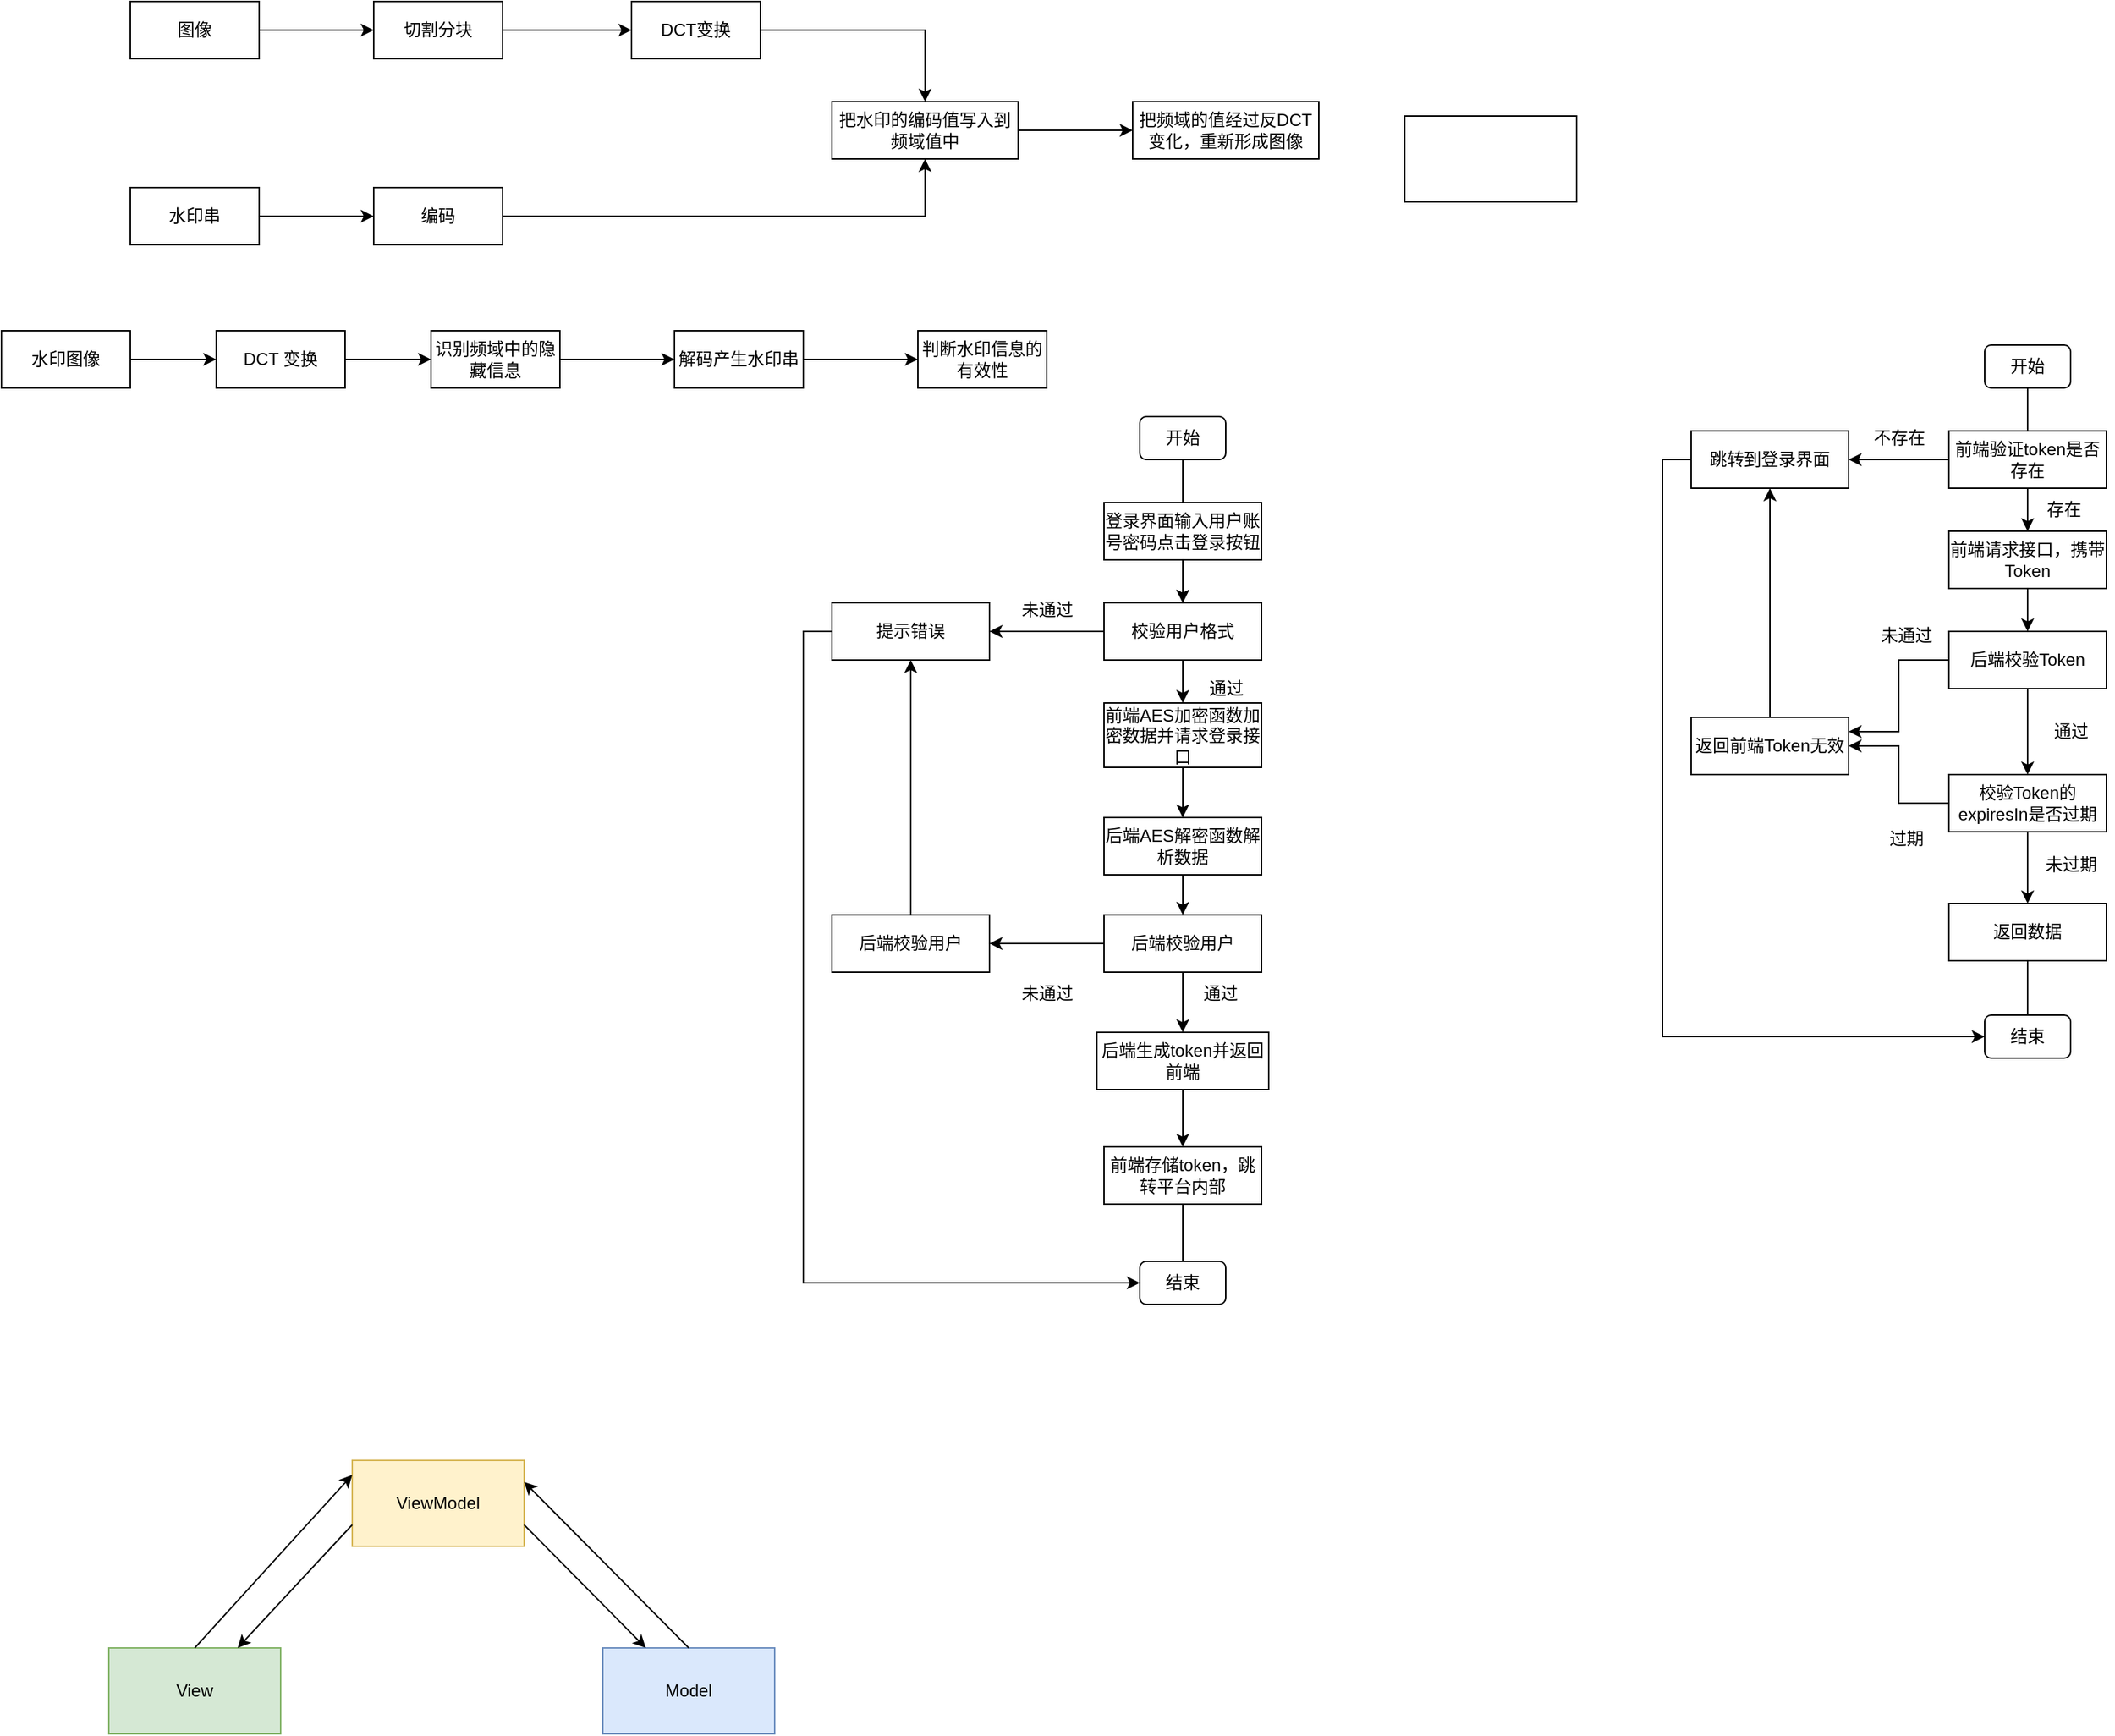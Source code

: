 <mxfile version="23.1.6" type="github">
  <diagram name="第 1 页" id="lP-zoGvPF34fVr40256u">
    <mxGraphModel dx="1781" dy="606" grid="1" gridSize="10" guides="1" tooltips="1" connect="1" arrows="1" fold="1" page="1" pageScale="1" pageWidth="827" pageHeight="1169" math="0" shadow="0">
      <root>
        <mxCell id="0" />
        <mxCell id="1" parent="0" />
        <mxCell id="g51ZoofxoQrhvGVgscI5-42" value="" style="edgeStyle=orthogonalEdgeStyle;rounded=0;orthogonalLoop=1;jettySize=auto;html=1;" parent="1" source="g51ZoofxoQrhvGVgscI5-8" target="g51ZoofxoQrhvGVgscI5-19" edge="1">
          <mxGeometry relative="1" as="geometry" />
        </mxCell>
        <mxCell id="g51ZoofxoQrhvGVgscI5-8" value="开始" style="rounded=1;whiteSpace=wrap;html=1;" parent="1" vertex="1">
          <mxGeometry x="65" y="380" width="60" height="30" as="geometry" />
        </mxCell>
        <mxCell id="g51ZoofxoQrhvGVgscI5-20" value="" style="edgeStyle=orthogonalEdgeStyle;rounded=0;orthogonalLoop=1;jettySize=auto;html=1;" parent="1" source="g51ZoofxoQrhvGVgscI5-18" target="g51ZoofxoQrhvGVgscI5-19" edge="1">
          <mxGeometry relative="1" as="geometry" />
        </mxCell>
        <mxCell id="g51ZoofxoQrhvGVgscI5-18" value="登录界面输入用户账号密码点击登录按钮" style="rounded=0;whiteSpace=wrap;html=1;" parent="1" vertex="1">
          <mxGeometry x="40" y="440" width="110" height="40" as="geometry" />
        </mxCell>
        <mxCell id="g51ZoofxoQrhvGVgscI5-23" value="" style="edgeStyle=orthogonalEdgeStyle;rounded=0;orthogonalLoop=1;jettySize=auto;html=1;" parent="1" source="g51ZoofxoQrhvGVgscI5-19" target="g51ZoofxoQrhvGVgscI5-22" edge="1">
          <mxGeometry relative="1" as="geometry" />
        </mxCell>
        <mxCell id="g51ZoofxoQrhvGVgscI5-26" value="" style="edgeStyle=orthogonalEdgeStyle;rounded=0;orthogonalLoop=1;jettySize=auto;html=1;" parent="1" source="g51ZoofxoQrhvGVgscI5-19" target="g51ZoofxoQrhvGVgscI5-25" edge="1">
          <mxGeometry relative="1" as="geometry" />
        </mxCell>
        <mxCell id="g51ZoofxoQrhvGVgscI5-19" value="校验用户格式" style="rounded=0;whiteSpace=wrap;html=1;" parent="1" vertex="1">
          <mxGeometry x="40" y="510" width="110" height="40" as="geometry" />
        </mxCell>
        <mxCell id="g51ZoofxoQrhvGVgscI5-40" style="edgeStyle=orthogonalEdgeStyle;rounded=0;orthogonalLoop=1;jettySize=auto;html=1;exitX=0;exitY=0.5;exitDx=0;exitDy=0;entryX=0;entryY=0.5;entryDx=0;entryDy=0;" parent="1" source="g51ZoofxoQrhvGVgscI5-22" target="g51ZoofxoQrhvGVgscI5-38" edge="1">
          <mxGeometry relative="1" as="geometry">
            <mxPoint x="-110" y="920" as="targetPoint" />
          </mxGeometry>
        </mxCell>
        <mxCell id="g51ZoofxoQrhvGVgscI5-22" value="提示错误" style="rounded=0;whiteSpace=wrap;html=1;" parent="1" vertex="1">
          <mxGeometry x="-150" y="510" width="110" height="40" as="geometry" />
        </mxCell>
        <mxCell id="g51ZoofxoQrhvGVgscI5-24" value="未通过" style="text;html=1;align=center;verticalAlign=middle;resizable=0;points=[];autosize=1;strokeColor=none;fillColor=none;" parent="1" vertex="1">
          <mxGeometry x="-30" y="500" width="60" height="30" as="geometry" />
        </mxCell>
        <mxCell id="g51ZoofxoQrhvGVgscI5-28" value="" style="edgeStyle=orthogonalEdgeStyle;rounded=0;orthogonalLoop=1;jettySize=auto;html=1;" parent="1" source="g51ZoofxoQrhvGVgscI5-25" target="g51ZoofxoQrhvGVgscI5-27" edge="1">
          <mxGeometry relative="1" as="geometry" />
        </mxCell>
        <mxCell id="g51ZoofxoQrhvGVgscI5-25" value="前端AES加密函数加密数据并请求登录接口" style="rounded=0;whiteSpace=wrap;html=1;" parent="1" vertex="1">
          <mxGeometry x="40" y="580" width="110" height="45" as="geometry" />
        </mxCell>
        <mxCell id="g51ZoofxoQrhvGVgscI5-30" value="" style="edgeStyle=orthogonalEdgeStyle;rounded=0;orthogonalLoop=1;jettySize=auto;html=1;" parent="1" source="g51ZoofxoQrhvGVgscI5-27" target="g51ZoofxoQrhvGVgscI5-29" edge="1">
          <mxGeometry relative="1" as="geometry" />
        </mxCell>
        <mxCell id="g51ZoofxoQrhvGVgscI5-27" value="后端AES解密函数解析数据" style="rounded=0;whiteSpace=wrap;html=1;" parent="1" vertex="1">
          <mxGeometry x="40" y="660" width="110" height="40" as="geometry" />
        </mxCell>
        <mxCell id="g51ZoofxoQrhvGVgscI5-32" value="" style="edgeStyle=orthogonalEdgeStyle;rounded=0;orthogonalLoop=1;jettySize=auto;html=1;" parent="1" source="g51ZoofxoQrhvGVgscI5-29" target="g51ZoofxoQrhvGVgscI5-31" edge="1">
          <mxGeometry relative="1" as="geometry" />
        </mxCell>
        <mxCell id="g51ZoofxoQrhvGVgscI5-35" value="" style="edgeStyle=orthogonalEdgeStyle;rounded=0;orthogonalLoop=1;jettySize=auto;html=1;" parent="1" source="g51ZoofxoQrhvGVgscI5-29" target="g51ZoofxoQrhvGVgscI5-34" edge="1">
          <mxGeometry relative="1" as="geometry" />
        </mxCell>
        <mxCell id="g51ZoofxoQrhvGVgscI5-29" value="后端校验用户" style="rounded=0;whiteSpace=wrap;html=1;" parent="1" vertex="1">
          <mxGeometry x="40" y="728" width="110" height="40" as="geometry" />
        </mxCell>
        <mxCell id="g51ZoofxoQrhvGVgscI5-39" style="edgeStyle=orthogonalEdgeStyle;rounded=0;orthogonalLoop=1;jettySize=auto;html=1;exitX=0.5;exitY=0;exitDx=0;exitDy=0;entryX=0.5;entryY=1;entryDx=0;entryDy=0;" parent="1" source="g51ZoofxoQrhvGVgscI5-31" target="g51ZoofxoQrhvGVgscI5-22" edge="1">
          <mxGeometry relative="1" as="geometry" />
        </mxCell>
        <mxCell id="g51ZoofxoQrhvGVgscI5-31" value="后端校验用户" style="rounded=0;whiteSpace=wrap;html=1;" parent="1" vertex="1">
          <mxGeometry x="-150" y="728" width="110" height="40" as="geometry" />
        </mxCell>
        <mxCell id="g51ZoofxoQrhvGVgscI5-33" value="未通过" style="text;html=1;align=center;verticalAlign=middle;resizable=0;points=[];autosize=1;strokeColor=none;fillColor=none;" parent="1" vertex="1">
          <mxGeometry x="-30" y="768" width="60" height="30" as="geometry" />
        </mxCell>
        <mxCell id="g51ZoofxoQrhvGVgscI5-37" value="" style="edgeStyle=orthogonalEdgeStyle;rounded=0;orthogonalLoop=1;jettySize=auto;html=1;" parent="1" source="g51ZoofxoQrhvGVgscI5-34" target="g51ZoofxoQrhvGVgscI5-36" edge="1">
          <mxGeometry relative="1" as="geometry" />
        </mxCell>
        <mxCell id="g51ZoofxoQrhvGVgscI5-34" value="后端生成token并返回前端" style="rounded=0;whiteSpace=wrap;html=1;" parent="1" vertex="1">
          <mxGeometry x="35" y="810" width="120" height="40" as="geometry" />
        </mxCell>
        <mxCell id="g51ZoofxoQrhvGVgscI5-41" value="" style="edgeStyle=orthogonalEdgeStyle;rounded=0;orthogonalLoop=1;jettySize=auto;html=1;endArrow=none;endFill=0;" parent="1" source="g51ZoofxoQrhvGVgscI5-36" target="g51ZoofxoQrhvGVgscI5-38" edge="1">
          <mxGeometry relative="1" as="geometry" />
        </mxCell>
        <mxCell id="g51ZoofxoQrhvGVgscI5-36" value="前端存储token，跳转平台内部" style="rounded=0;whiteSpace=wrap;html=1;" parent="1" vertex="1">
          <mxGeometry x="40" y="890" width="110" height="40" as="geometry" />
        </mxCell>
        <mxCell id="g51ZoofxoQrhvGVgscI5-38" value="结束" style="rounded=1;whiteSpace=wrap;html=1;" parent="1" vertex="1">
          <mxGeometry x="65" y="970" width="60" height="30" as="geometry" />
        </mxCell>
        <mxCell id="g51ZoofxoQrhvGVgscI5-46" style="edgeStyle=orthogonalEdgeStyle;rounded=0;orthogonalLoop=1;jettySize=auto;html=1;exitX=0.5;exitY=1;exitDx=0;exitDy=0;endArrow=none;endFill=0;entryX=0.5;entryY=0;entryDx=0;entryDy=0;" parent="1" source="g51ZoofxoQrhvGVgscI5-43" target="g51ZoofxoQrhvGVgscI5-52" edge="1">
          <mxGeometry relative="1" as="geometry" />
        </mxCell>
        <mxCell id="g51ZoofxoQrhvGVgscI5-43" value="开始" style="rounded=1;whiteSpace=wrap;html=1;" parent="1" vertex="1">
          <mxGeometry x="655" y="330" width="60" height="30" as="geometry" />
        </mxCell>
        <mxCell id="g51ZoofxoQrhvGVgscI5-48" value="" style="edgeStyle=orthogonalEdgeStyle;rounded=0;orthogonalLoop=1;jettySize=auto;html=1;" parent="1" source="g51ZoofxoQrhvGVgscI5-44" target="g51ZoofxoQrhvGVgscI5-47" edge="1">
          <mxGeometry relative="1" as="geometry" />
        </mxCell>
        <mxCell id="g51ZoofxoQrhvGVgscI5-44" value="前端请求接口，携带Token" style="rounded=0;whiteSpace=wrap;html=1;" parent="1" vertex="1">
          <mxGeometry x="630" y="460" width="110" height="40" as="geometry" />
        </mxCell>
        <mxCell id="g51ZoofxoQrhvGVgscI5-60" value="" style="edgeStyle=orthogonalEdgeStyle;rounded=0;orthogonalLoop=1;jettySize=auto;html=1;" parent="1" source="g51ZoofxoQrhvGVgscI5-47" target="g51ZoofxoQrhvGVgscI5-59" edge="1">
          <mxGeometry relative="1" as="geometry" />
        </mxCell>
        <mxCell id="g51ZoofxoQrhvGVgscI5-64" style="edgeStyle=orthogonalEdgeStyle;rounded=0;orthogonalLoop=1;jettySize=auto;html=1;exitX=0;exitY=0.5;exitDx=0;exitDy=0;entryX=1;entryY=0.25;entryDx=0;entryDy=0;" parent="1" source="g51ZoofxoQrhvGVgscI5-47" target="g51ZoofxoQrhvGVgscI5-49" edge="1">
          <mxGeometry relative="1" as="geometry" />
        </mxCell>
        <mxCell id="g51ZoofxoQrhvGVgscI5-47" value="后端校验Token" style="rounded=0;whiteSpace=wrap;html=1;" parent="1" vertex="1">
          <mxGeometry x="630" y="530" width="110" height="40" as="geometry" />
        </mxCell>
        <mxCell id="g51ZoofxoQrhvGVgscI5-58" style="edgeStyle=orthogonalEdgeStyle;rounded=0;orthogonalLoop=1;jettySize=auto;html=1;exitX=0.5;exitY=0;exitDx=0;exitDy=0;" parent="1" source="g51ZoofxoQrhvGVgscI5-49" target="g51ZoofxoQrhvGVgscI5-54" edge="1">
          <mxGeometry relative="1" as="geometry" />
        </mxCell>
        <mxCell id="g51ZoofxoQrhvGVgscI5-49" value="返回前端Token无效" style="rounded=0;whiteSpace=wrap;html=1;" parent="1" vertex="1">
          <mxGeometry x="450" y="590" width="110" height="40" as="geometry" />
        </mxCell>
        <mxCell id="g51ZoofxoQrhvGVgscI5-53" style="edgeStyle=orthogonalEdgeStyle;rounded=0;orthogonalLoop=1;jettySize=auto;html=1;exitX=0.5;exitY=1;exitDx=0;exitDy=0;" parent="1" source="g51ZoofxoQrhvGVgscI5-52" target="g51ZoofxoQrhvGVgscI5-44" edge="1">
          <mxGeometry relative="1" as="geometry" />
        </mxCell>
        <mxCell id="g51ZoofxoQrhvGVgscI5-55" value="" style="edgeStyle=orthogonalEdgeStyle;rounded=0;orthogonalLoop=1;jettySize=auto;html=1;" parent="1" source="g51ZoofxoQrhvGVgscI5-52" target="g51ZoofxoQrhvGVgscI5-54" edge="1">
          <mxGeometry relative="1" as="geometry" />
        </mxCell>
        <mxCell id="g51ZoofxoQrhvGVgscI5-52" value="前端验证token是否存在" style="rounded=0;whiteSpace=wrap;html=1;" parent="1" vertex="1">
          <mxGeometry x="630" y="390" width="110" height="40" as="geometry" />
        </mxCell>
        <mxCell id="g51ZoofxoQrhvGVgscI5-71" style="edgeStyle=orthogonalEdgeStyle;rounded=0;orthogonalLoop=1;jettySize=auto;html=1;exitX=0;exitY=0.5;exitDx=0;exitDy=0;entryX=0;entryY=0.5;entryDx=0;entryDy=0;" parent="1" source="g51ZoofxoQrhvGVgscI5-54" target="g51ZoofxoQrhvGVgscI5-69" edge="1">
          <mxGeometry relative="1" as="geometry" />
        </mxCell>
        <mxCell id="g51ZoofxoQrhvGVgscI5-54" value="跳转到登录界面" style="rounded=0;whiteSpace=wrap;html=1;" parent="1" vertex="1">
          <mxGeometry x="450" y="390" width="110" height="40" as="geometry" />
        </mxCell>
        <mxCell id="g51ZoofxoQrhvGVgscI5-63" style="edgeStyle=orthogonalEdgeStyle;rounded=0;orthogonalLoop=1;jettySize=auto;html=1;exitX=0;exitY=0.5;exitDx=0;exitDy=0;entryX=1;entryY=0.5;entryDx=0;entryDy=0;" parent="1" source="g51ZoofxoQrhvGVgscI5-59" target="g51ZoofxoQrhvGVgscI5-49" edge="1">
          <mxGeometry relative="1" as="geometry" />
        </mxCell>
        <mxCell id="g51ZoofxoQrhvGVgscI5-66" value="" style="edgeStyle=orthogonalEdgeStyle;rounded=0;orthogonalLoop=1;jettySize=auto;html=1;" parent="1" source="g51ZoofxoQrhvGVgscI5-59" target="g51ZoofxoQrhvGVgscI5-65" edge="1">
          <mxGeometry relative="1" as="geometry" />
        </mxCell>
        <mxCell id="g51ZoofxoQrhvGVgscI5-59" value="校验Token的expiresIn是否过期" style="rounded=0;whiteSpace=wrap;html=1;" parent="1" vertex="1">
          <mxGeometry x="630" y="630" width="110" height="40" as="geometry" />
        </mxCell>
        <mxCell id="g51ZoofxoQrhvGVgscI5-68" value="" style="edgeStyle=orthogonalEdgeStyle;rounded=0;orthogonalLoop=1;jettySize=auto;html=1;endArrow=none;endFill=0;entryX=0.5;entryY=0;entryDx=0;entryDy=0;" parent="1" source="g51ZoofxoQrhvGVgscI5-65" target="g51ZoofxoQrhvGVgscI5-69" edge="1">
          <mxGeometry relative="1" as="geometry">
            <mxPoint x="685" y="840" as="targetPoint" />
          </mxGeometry>
        </mxCell>
        <mxCell id="g51ZoofxoQrhvGVgscI5-65" value="返回数据" style="rounded=0;whiteSpace=wrap;html=1;" parent="1" vertex="1">
          <mxGeometry x="630" y="720" width="110" height="40" as="geometry" />
        </mxCell>
        <mxCell id="g51ZoofxoQrhvGVgscI5-69" value="结束" style="rounded=1;whiteSpace=wrap;html=1;" parent="1" vertex="1">
          <mxGeometry x="655" y="798" width="60" height="30" as="geometry" />
        </mxCell>
        <mxCell id="g51ZoofxoQrhvGVgscI5-72" value="未通过" style="text;html=1;align=center;verticalAlign=middle;resizable=0;points=[];autosize=1;strokeColor=none;fillColor=none;" parent="1" vertex="1">
          <mxGeometry x="570" y="518" width="60" height="30" as="geometry" />
        </mxCell>
        <mxCell id="g51ZoofxoQrhvGVgscI5-73" value="通过" style="text;html=1;align=center;verticalAlign=middle;resizable=0;points=[];autosize=1;strokeColor=none;fillColor=none;" parent="1" vertex="1">
          <mxGeometry x="690" y="585" width="50" height="30" as="geometry" />
        </mxCell>
        <mxCell id="g51ZoofxoQrhvGVgscI5-74" value="未过期" style="text;html=1;align=center;verticalAlign=middle;resizable=0;points=[];autosize=1;strokeColor=none;fillColor=none;" parent="1" vertex="1">
          <mxGeometry x="685" y="678" width="60" height="30" as="geometry" />
        </mxCell>
        <mxCell id="g51ZoofxoQrhvGVgscI5-75" value="过期" style="text;html=1;align=center;verticalAlign=middle;resizable=0;points=[];autosize=1;strokeColor=none;fillColor=none;" parent="1" vertex="1">
          <mxGeometry x="575" y="660" width="50" height="30" as="geometry" />
        </mxCell>
        <mxCell id="g51ZoofxoQrhvGVgscI5-76" value="不存在" style="text;html=1;align=center;verticalAlign=middle;resizable=0;points=[];autosize=1;strokeColor=none;fillColor=none;" parent="1" vertex="1">
          <mxGeometry x="565" y="380" width="60" height="30" as="geometry" />
        </mxCell>
        <mxCell id="g51ZoofxoQrhvGVgscI5-77" value="存在" style="text;html=1;align=center;verticalAlign=middle;resizable=0;points=[];autosize=1;strokeColor=none;fillColor=none;" parent="1" vertex="1">
          <mxGeometry x="685" y="430" width="50" height="30" as="geometry" />
        </mxCell>
        <mxCell id="g51ZoofxoQrhvGVgscI5-78" value="通过" style="text;html=1;align=center;verticalAlign=middle;resizable=0;points=[];autosize=1;strokeColor=none;fillColor=none;" parent="1" vertex="1">
          <mxGeometry x="100" y="555" width="50" height="30" as="geometry" />
        </mxCell>
        <mxCell id="g51ZoofxoQrhvGVgscI5-79" value="通过" style="text;html=1;align=center;verticalAlign=middle;resizable=0;points=[];autosize=1;strokeColor=none;fillColor=none;" parent="1" vertex="1">
          <mxGeometry x="96" y="768" width="50" height="30" as="geometry" />
        </mxCell>
        <mxCell id="xWMd8bLuzXBqRCFeMltO-9" value="" style="edgeStyle=orthogonalEdgeStyle;rounded=0;orthogonalLoop=1;jettySize=auto;html=1;" parent="1" source="xWMd8bLuzXBqRCFeMltO-2" target="xWMd8bLuzXBqRCFeMltO-3" edge="1">
          <mxGeometry relative="1" as="geometry" />
        </mxCell>
        <mxCell id="xWMd8bLuzXBqRCFeMltO-2" value="图像" style="rounded=0;whiteSpace=wrap;html=1;" parent="1" vertex="1">
          <mxGeometry x="-640" y="90" width="90" height="40" as="geometry" />
        </mxCell>
        <mxCell id="xWMd8bLuzXBqRCFeMltO-10" value="" style="edgeStyle=orthogonalEdgeStyle;rounded=0;orthogonalLoop=1;jettySize=auto;html=1;entryX=0;entryY=0.5;entryDx=0;entryDy=0;" parent="1" source="xWMd8bLuzXBqRCFeMltO-3" target="5eizJVASgHeWOhMkF1F--1" edge="1">
          <mxGeometry relative="1" as="geometry">
            <mxPoint x="-200" y="110" as="targetPoint" />
          </mxGeometry>
        </mxCell>
        <mxCell id="xWMd8bLuzXBqRCFeMltO-3" value="切割分块" style="rounded=0;whiteSpace=wrap;html=1;" parent="1" vertex="1">
          <mxGeometry x="-470" y="90" width="90" height="40" as="geometry" />
        </mxCell>
        <mxCell id="xWMd8bLuzXBqRCFeMltO-11" value="" style="edgeStyle=orthogonalEdgeStyle;rounded=0;orthogonalLoop=1;jettySize=auto;html=1;entryX=0;entryY=0.5;entryDx=0;entryDy=0;" parent="1" source="xWMd8bLuzXBqRCFeMltO-4" target="5eizJVASgHeWOhMkF1F--2" edge="1">
          <mxGeometry relative="1" as="geometry">
            <mxPoint x="-414" y="250" as="targetPoint" />
          </mxGeometry>
        </mxCell>
        <mxCell id="xWMd8bLuzXBqRCFeMltO-4" value="水印串" style="rounded=0;whiteSpace=wrap;html=1;" parent="1" vertex="1">
          <mxGeometry x="-640" y="220" width="90" height="40" as="geometry" />
        </mxCell>
        <mxCell id="xWMd8bLuzXBqRCFeMltO-8" value="" style="rounded=0;whiteSpace=wrap;html=1;" parent="1" vertex="1">
          <mxGeometry x="250" y="170" width="120" height="60" as="geometry" />
        </mxCell>
        <mxCell id="5eizJVASgHeWOhMkF1F--1" value="DCT变换" style="rounded=0;whiteSpace=wrap;html=1;" parent="1" vertex="1">
          <mxGeometry x="-290" y="90" width="90" height="40" as="geometry" />
        </mxCell>
        <mxCell id="5eizJVASgHeWOhMkF1F--2" value="编码" style="rounded=0;whiteSpace=wrap;html=1;" parent="1" vertex="1">
          <mxGeometry x="-470" y="220" width="90" height="40" as="geometry" />
        </mxCell>
        <mxCell id="5eizJVASgHeWOhMkF1F--3" value="" style="endArrow=classic;html=1;rounded=0;exitX=1;exitY=0.5;exitDx=0;exitDy=0;entryX=0.5;entryY=0;entryDx=0;entryDy=0;" parent="1" source="5eizJVASgHeWOhMkF1F--1" target="5eizJVASgHeWOhMkF1F--4" edge="1">
          <mxGeometry width="50" height="50" relative="1" as="geometry">
            <mxPoint x="-360" y="340" as="sourcePoint" />
            <mxPoint x="-310" y="290" as="targetPoint" />
            <Array as="points">
              <mxPoint x="-85" y="110" />
            </Array>
          </mxGeometry>
        </mxCell>
        <mxCell id="5eizJVASgHeWOhMkF1F--7" value="" style="edgeStyle=orthogonalEdgeStyle;rounded=0;orthogonalLoop=1;jettySize=auto;html=1;" parent="1" source="5eizJVASgHeWOhMkF1F--4" target="5eizJVASgHeWOhMkF1F--6" edge="1">
          <mxGeometry relative="1" as="geometry" />
        </mxCell>
        <mxCell id="5eizJVASgHeWOhMkF1F--4" value="把水印的编码值写入到频域值中" style="rounded=0;whiteSpace=wrap;html=1;" parent="1" vertex="1">
          <mxGeometry x="-150" y="160" width="130" height="40" as="geometry" />
        </mxCell>
        <mxCell id="5eizJVASgHeWOhMkF1F--5" value="" style="endArrow=classic;html=1;rounded=0;exitX=1;exitY=0.5;exitDx=0;exitDy=0;entryX=0.5;entryY=1;entryDx=0;entryDy=0;" parent="1" source="5eizJVASgHeWOhMkF1F--2" target="5eizJVASgHeWOhMkF1F--4" edge="1">
          <mxGeometry width="50" height="50" relative="1" as="geometry">
            <mxPoint x="-360" y="340" as="sourcePoint" />
            <mxPoint x="-310" y="290" as="targetPoint" />
            <Array as="points">
              <mxPoint x="-85" y="240" />
            </Array>
          </mxGeometry>
        </mxCell>
        <mxCell id="5eizJVASgHeWOhMkF1F--6" value="把频域的值经过反DCT变化，重新形成图像" style="rounded=0;whiteSpace=wrap;html=1;" parent="1" vertex="1">
          <mxGeometry x="60" y="160" width="130" height="40" as="geometry" />
        </mxCell>
        <mxCell id="AT53pnLb1W0zHYFf3cFv-8" value="" style="edgeStyle=orthogonalEdgeStyle;rounded=0;orthogonalLoop=1;jettySize=auto;html=1;" edge="1" parent="1" source="AT53pnLb1W0zHYFf3cFv-1" target="AT53pnLb1W0zHYFf3cFv-2">
          <mxGeometry relative="1" as="geometry" />
        </mxCell>
        <mxCell id="AT53pnLb1W0zHYFf3cFv-1" value="水印图像" style="rounded=0;whiteSpace=wrap;html=1;" vertex="1" parent="1">
          <mxGeometry x="-730" y="320" width="90" height="40" as="geometry" />
        </mxCell>
        <mxCell id="AT53pnLb1W0zHYFf3cFv-9" value="" style="edgeStyle=orthogonalEdgeStyle;rounded=0;orthogonalLoop=1;jettySize=auto;html=1;" edge="1" parent="1" source="AT53pnLb1W0zHYFf3cFv-2" target="AT53pnLb1W0zHYFf3cFv-3">
          <mxGeometry relative="1" as="geometry" />
        </mxCell>
        <mxCell id="AT53pnLb1W0zHYFf3cFv-2" value="DCT 变换" style="rounded=0;whiteSpace=wrap;html=1;" vertex="1" parent="1">
          <mxGeometry x="-580" y="320" width="90" height="40" as="geometry" />
        </mxCell>
        <mxCell id="AT53pnLb1W0zHYFf3cFv-5" value="" style="edgeStyle=orthogonalEdgeStyle;rounded=0;orthogonalLoop=1;jettySize=auto;html=1;" edge="1" parent="1" source="AT53pnLb1W0zHYFf3cFv-3" target="AT53pnLb1W0zHYFf3cFv-4">
          <mxGeometry relative="1" as="geometry" />
        </mxCell>
        <mxCell id="AT53pnLb1W0zHYFf3cFv-3" value="识别频域中的隐藏信息" style="rounded=0;whiteSpace=wrap;html=1;" vertex="1" parent="1">
          <mxGeometry x="-430" y="320" width="90" height="40" as="geometry" />
        </mxCell>
        <mxCell id="AT53pnLb1W0zHYFf3cFv-7" value="" style="edgeStyle=orthogonalEdgeStyle;rounded=0;orthogonalLoop=1;jettySize=auto;html=1;" edge="1" parent="1" source="AT53pnLb1W0zHYFf3cFv-4" target="AT53pnLb1W0zHYFf3cFv-6">
          <mxGeometry relative="1" as="geometry" />
        </mxCell>
        <mxCell id="AT53pnLb1W0zHYFf3cFv-4" value="解码产生水印串" style="rounded=0;whiteSpace=wrap;html=1;" vertex="1" parent="1">
          <mxGeometry x="-260" y="320" width="90" height="40" as="geometry" />
        </mxCell>
        <mxCell id="AT53pnLb1W0zHYFf3cFv-6" value="判断水印信息的有效性" style="rounded=0;whiteSpace=wrap;html=1;" vertex="1" parent="1">
          <mxGeometry x="-90" y="320" width="90" height="40" as="geometry" />
        </mxCell>
        <mxCell id="AT53pnLb1W0zHYFf3cFv-10" value="View" style="rounded=0;whiteSpace=wrap;html=1;fillColor=#d5e8d4;strokeColor=#82b366;" vertex="1" parent="1">
          <mxGeometry x="-655" y="1240" width="120" height="60" as="geometry" />
        </mxCell>
        <mxCell id="AT53pnLb1W0zHYFf3cFv-11" value="ViewModel" style="rounded=0;whiteSpace=wrap;html=1;fillColor=#fff2cc;strokeColor=#d6b656;" vertex="1" parent="1">
          <mxGeometry x="-485" y="1109" width="120" height="60" as="geometry" />
        </mxCell>
        <mxCell id="AT53pnLb1W0zHYFf3cFv-12" value="Model" style="rounded=0;whiteSpace=wrap;html=1;fillColor=#dae8fc;strokeColor=#6c8ebf;" vertex="1" parent="1">
          <mxGeometry x="-310" y="1240" width="120" height="60" as="geometry" />
        </mxCell>
        <mxCell id="AT53pnLb1W0zHYFf3cFv-15" value="" style="endArrow=classic;html=1;rounded=0;exitX=0.5;exitY=0;exitDx=0;exitDy=0;entryX=0;entryY=0.168;entryDx=0;entryDy=0;entryPerimeter=0;" edge="1" parent="1" source="AT53pnLb1W0zHYFf3cFv-10" target="AT53pnLb1W0zHYFf3cFv-11">
          <mxGeometry width="50" height="50" relative="1" as="geometry">
            <mxPoint x="-460" y="1190" as="sourcePoint" />
            <mxPoint x="-410" y="1140" as="targetPoint" />
          </mxGeometry>
        </mxCell>
        <mxCell id="AT53pnLb1W0zHYFf3cFv-17" value="" style="endArrow=classic;html=1;rounded=0;exitX=0;exitY=0.75;exitDx=0;exitDy=0;entryX=0.75;entryY=0;entryDx=0;entryDy=0;" edge="1" parent="1" source="AT53pnLb1W0zHYFf3cFv-11" target="AT53pnLb1W0zHYFf3cFv-10">
          <mxGeometry width="50" height="50" relative="1" as="geometry">
            <mxPoint x="-460" y="1190" as="sourcePoint" />
            <mxPoint x="-410" y="1140" as="targetPoint" />
          </mxGeometry>
        </mxCell>
        <mxCell id="AT53pnLb1W0zHYFf3cFv-18" value="" style="endArrow=classic;html=1;rounded=0;exitX=0.5;exitY=0;exitDx=0;exitDy=0;entryX=1;entryY=0.25;entryDx=0;entryDy=0;" edge="1" parent="1" source="AT53pnLb1W0zHYFf3cFv-12" target="AT53pnLb1W0zHYFf3cFv-11">
          <mxGeometry width="50" height="50" relative="1" as="geometry">
            <mxPoint x="-585" y="1250" as="sourcePoint" />
            <mxPoint x="-475" y="1129" as="targetPoint" />
          </mxGeometry>
        </mxCell>
        <mxCell id="AT53pnLb1W0zHYFf3cFv-19" value="" style="endArrow=classic;html=1;rounded=0;exitX=1;exitY=0.75;exitDx=0;exitDy=0;entryX=0.25;entryY=0;entryDx=0;entryDy=0;" edge="1" parent="1" source="AT53pnLb1W0zHYFf3cFv-11" target="AT53pnLb1W0zHYFf3cFv-12">
          <mxGeometry width="50" height="50" relative="1" as="geometry">
            <mxPoint x="-475" y="1164" as="sourcePoint" />
            <mxPoint x="-555" y="1250" as="targetPoint" />
          </mxGeometry>
        </mxCell>
      </root>
    </mxGraphModel>
  </diagram>
</mxfile>

